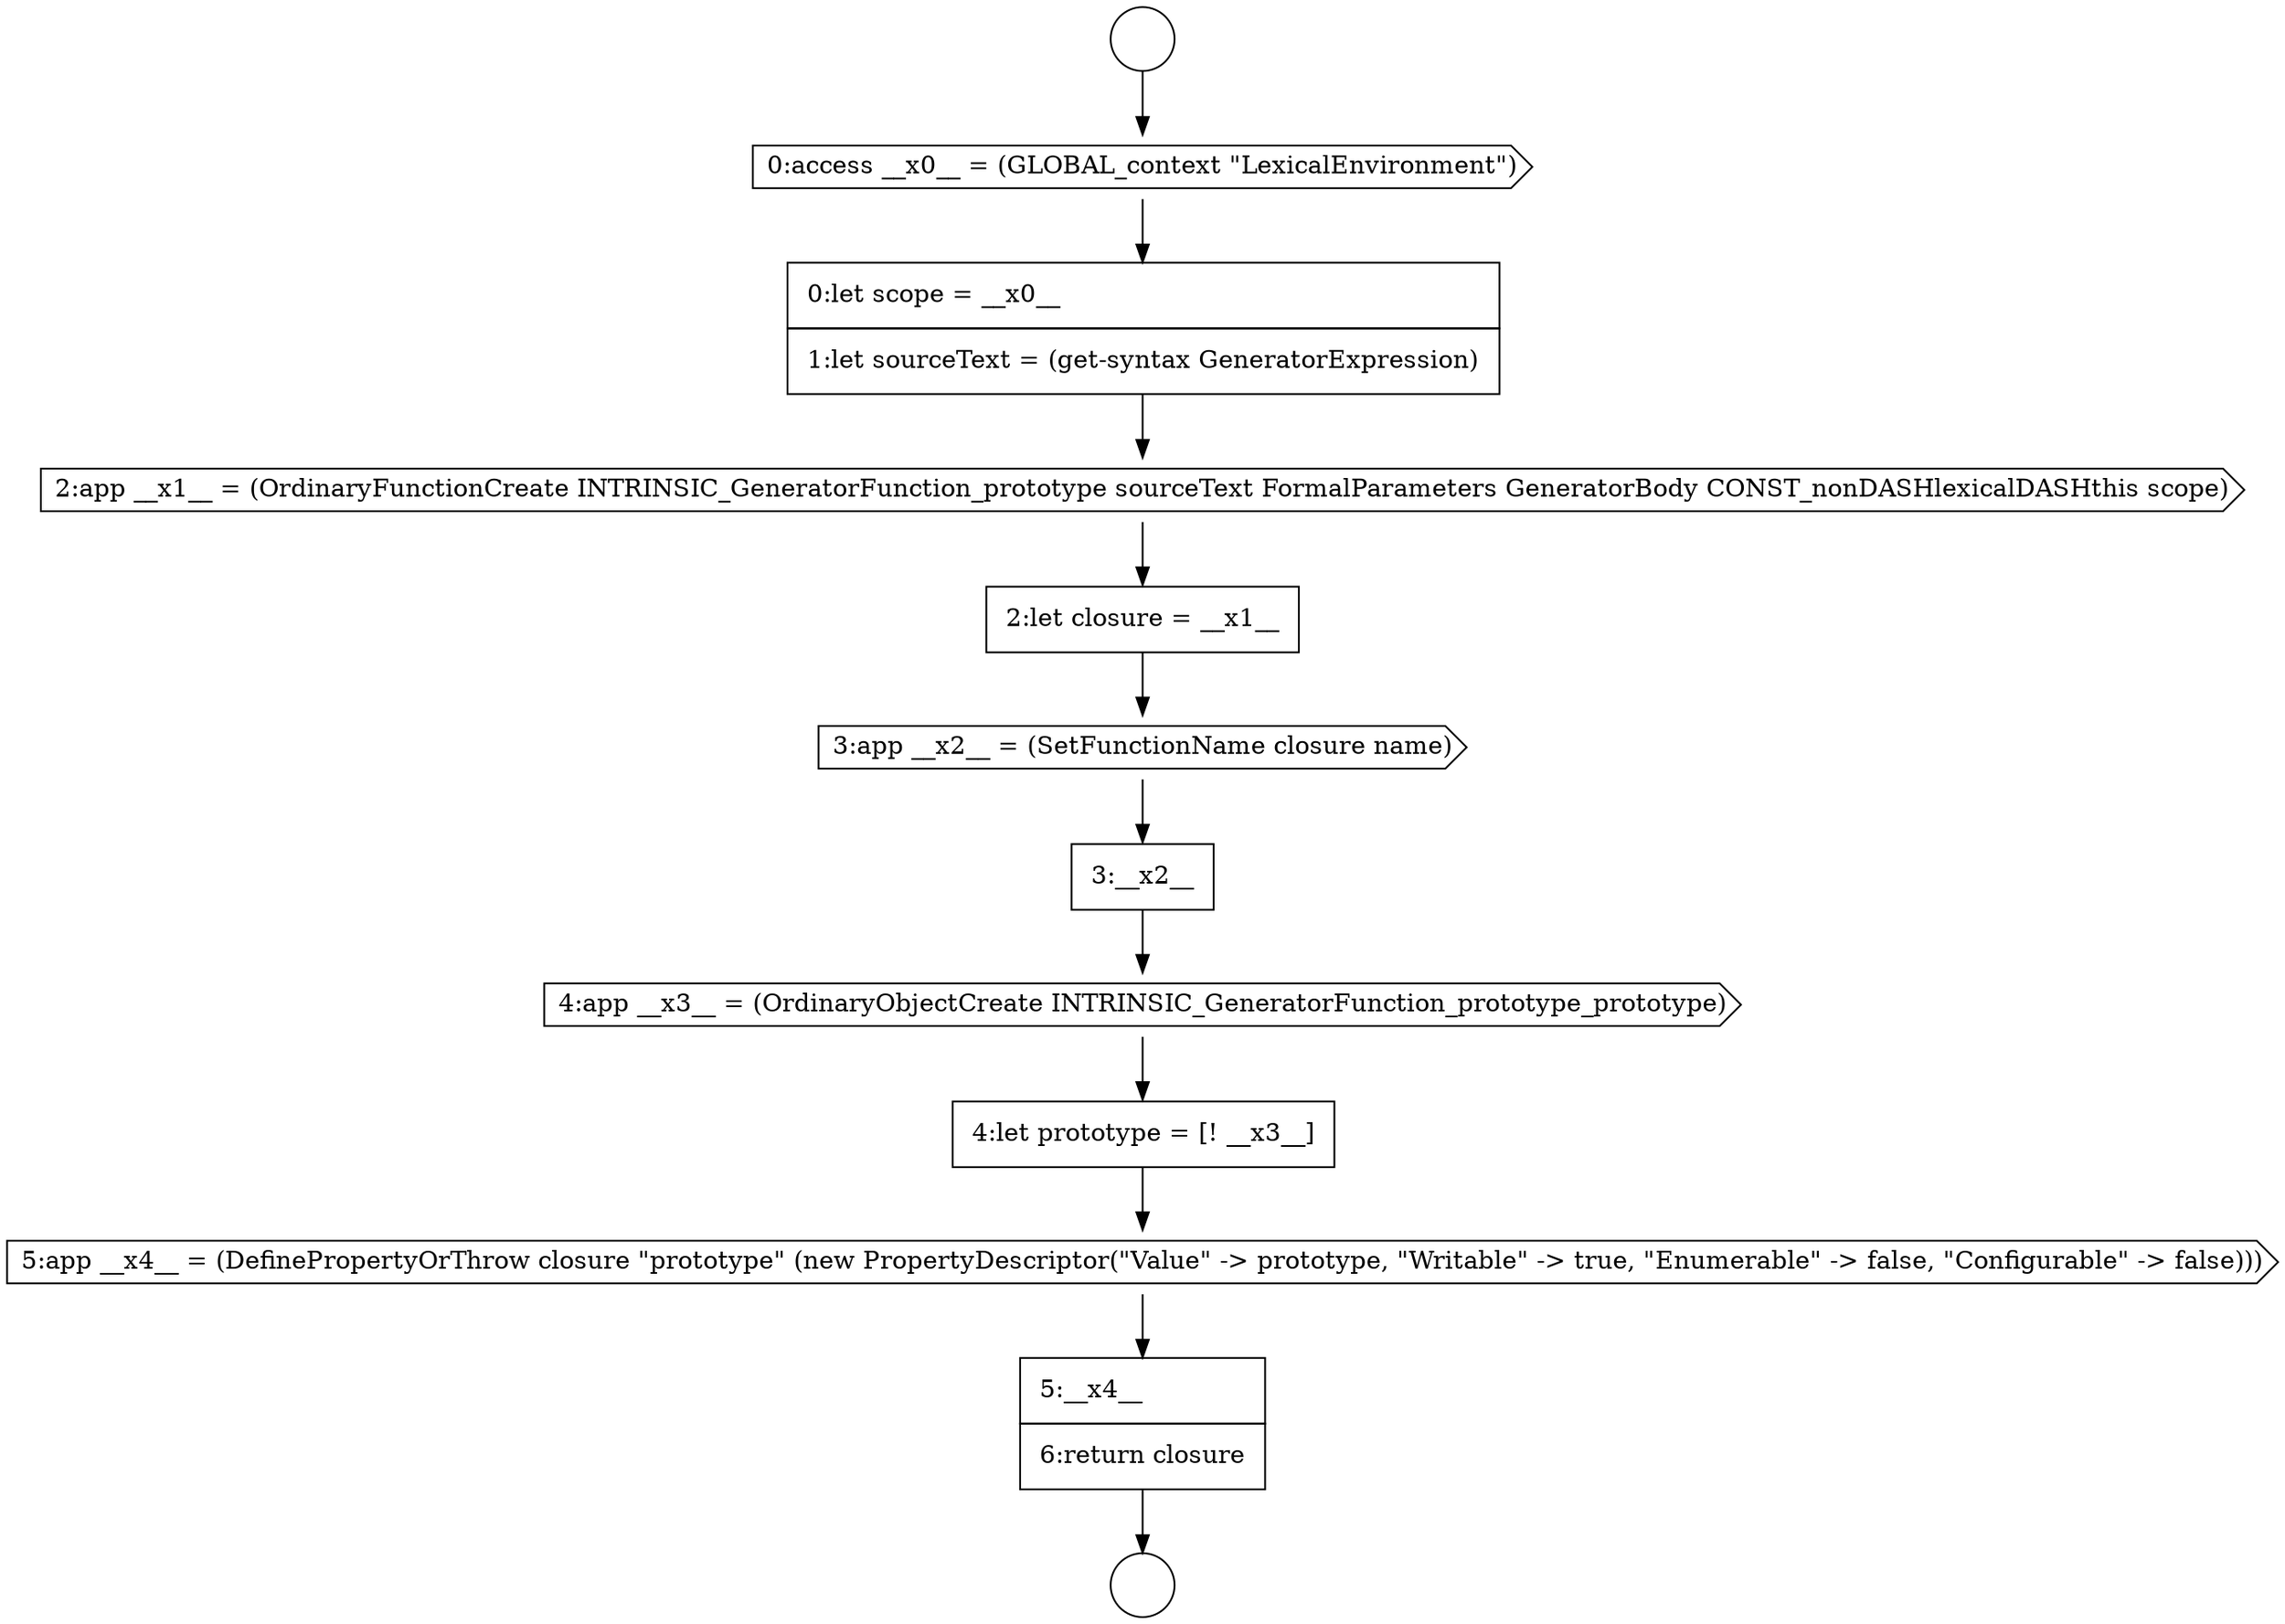 digraph {
  node9273 [shape=cds, label=<<font color="black">0:access __x0__ = (GLOBAL_context &quot;LexicalEnvironment&quot;)</font>> color="black" fillcolor="white" style=filled]
  node9278 [shape=none, margin=0, label=<<font color="black">
    <table border="0" cellborder="1" cellspacing="0" cellpadding="10">
      <tr><td align="left">3:__x2__</td></tr>
    </table>
  </font>> color="black" fillcolor="white" style=filled]
  node9272 [shape=circle label=" " color="black" fillcolor="white" style=filled]
  node9277 [shape=cds, label=<<font color="black">3:app __x2__ = (SetFunctionName closure name)</font>> color="black" fillcolor="white" style=filled]
  node9276 [shape=none, margin=0, label=<<font color="black">
    <table border="0" cellborder="1" cellspacing="0" cellpadding="10">
      <tr><td align="left">2:let closure = __x1__</td></tr>
    </table>
  </font>> color="black" fillcolor="white" style=filled]
  node9281 [shape=cds, label=<<font color="black">5:app __x4__ = (DefinePropertyOrThrow closure &quot;prototype&quot; (new PropertyDescriptor(&quot;Value&quot; -&gt; prototype, &quot;Writable&quot; -&gt; true, &quot;Enumerable&quot; -&gt; false, &quot;Configurable&quot; -&gt; false)))</font>> color="black" fillcolor="white" style=filled]
  node9274 [shape=none, margin=0, label=<<font color="black">
    <table border="0" cellborder="1" cellspacing="0" cellpadding="10">
      <tr><td align="left">0:let scope = __x0__</td></tr>
      <tr><td align="left">1:let sourceText = (get-syntax GeneratorExpression)</td></tr>
    </table>
  </font>> color="black" fillcolor="white" style=filled]
  node9279 [shape=cds, label=<<font color="black">4:app __x3__ = (OrdinaryObjectCreate INTRINSIC_GeneratorFunction_prototype_prototype)</font>> color="black" fillcolor="white" style=filled]
  node9275 [shape=cds, label=<<font color="black">2:app __x1__ = (OrdinaryFunctionCreate INTRINSIC_GeneratorFunction_prototype sourceText FormalParameters GeneratorBody CONST_nonDASHlexicalDASHthis scope)</font>> color="black" fillcolor="white" style=filled]
  node9280 [shape=none, margin=0, label=<<font color="black">
    <table border="0" cellborder="1" cellspacing="0" cellpadding="10">
      <tr><td align="left">4:let prototype = [! __x3__]</td></tr>
    </table>
  </font>> color="black" fillcolor="white" style=filled]
  node9271 [shape=circle label=" " color="black" fillcolor="white" style=filled]
  node9282 [shape=none, margin=0, label=<<font color="black">
    <table border="0" cellborder="1" cellspacing="0" cellpadding="10">
      <tr><td align="left">5:__x4__</td></tr>
      <tr><td align="left">6:return closure</td></tr>
    </table>
  </font>> color="black" fillcolor="white" style=filled]
  node9274 -> node9275 [ color="black"]
  node9281 -> node9282 [ color="black"]
  node9280 -> node9281 [ color="black"]
  node9279 -> node9280 [ color="black"]
  node9282 -> node9272 [ color="black"]
  node9277 -> node9278 [ color="black"]
  node9278 -> node9279 [ color="black"]
  node9271 -> node9273 [ color="black"]
  node9276 -> node9277 [ color="black"]
  node9273 -> node9274 [ color="black"]
  node9275 -> node9276 [ color="black"]
}
